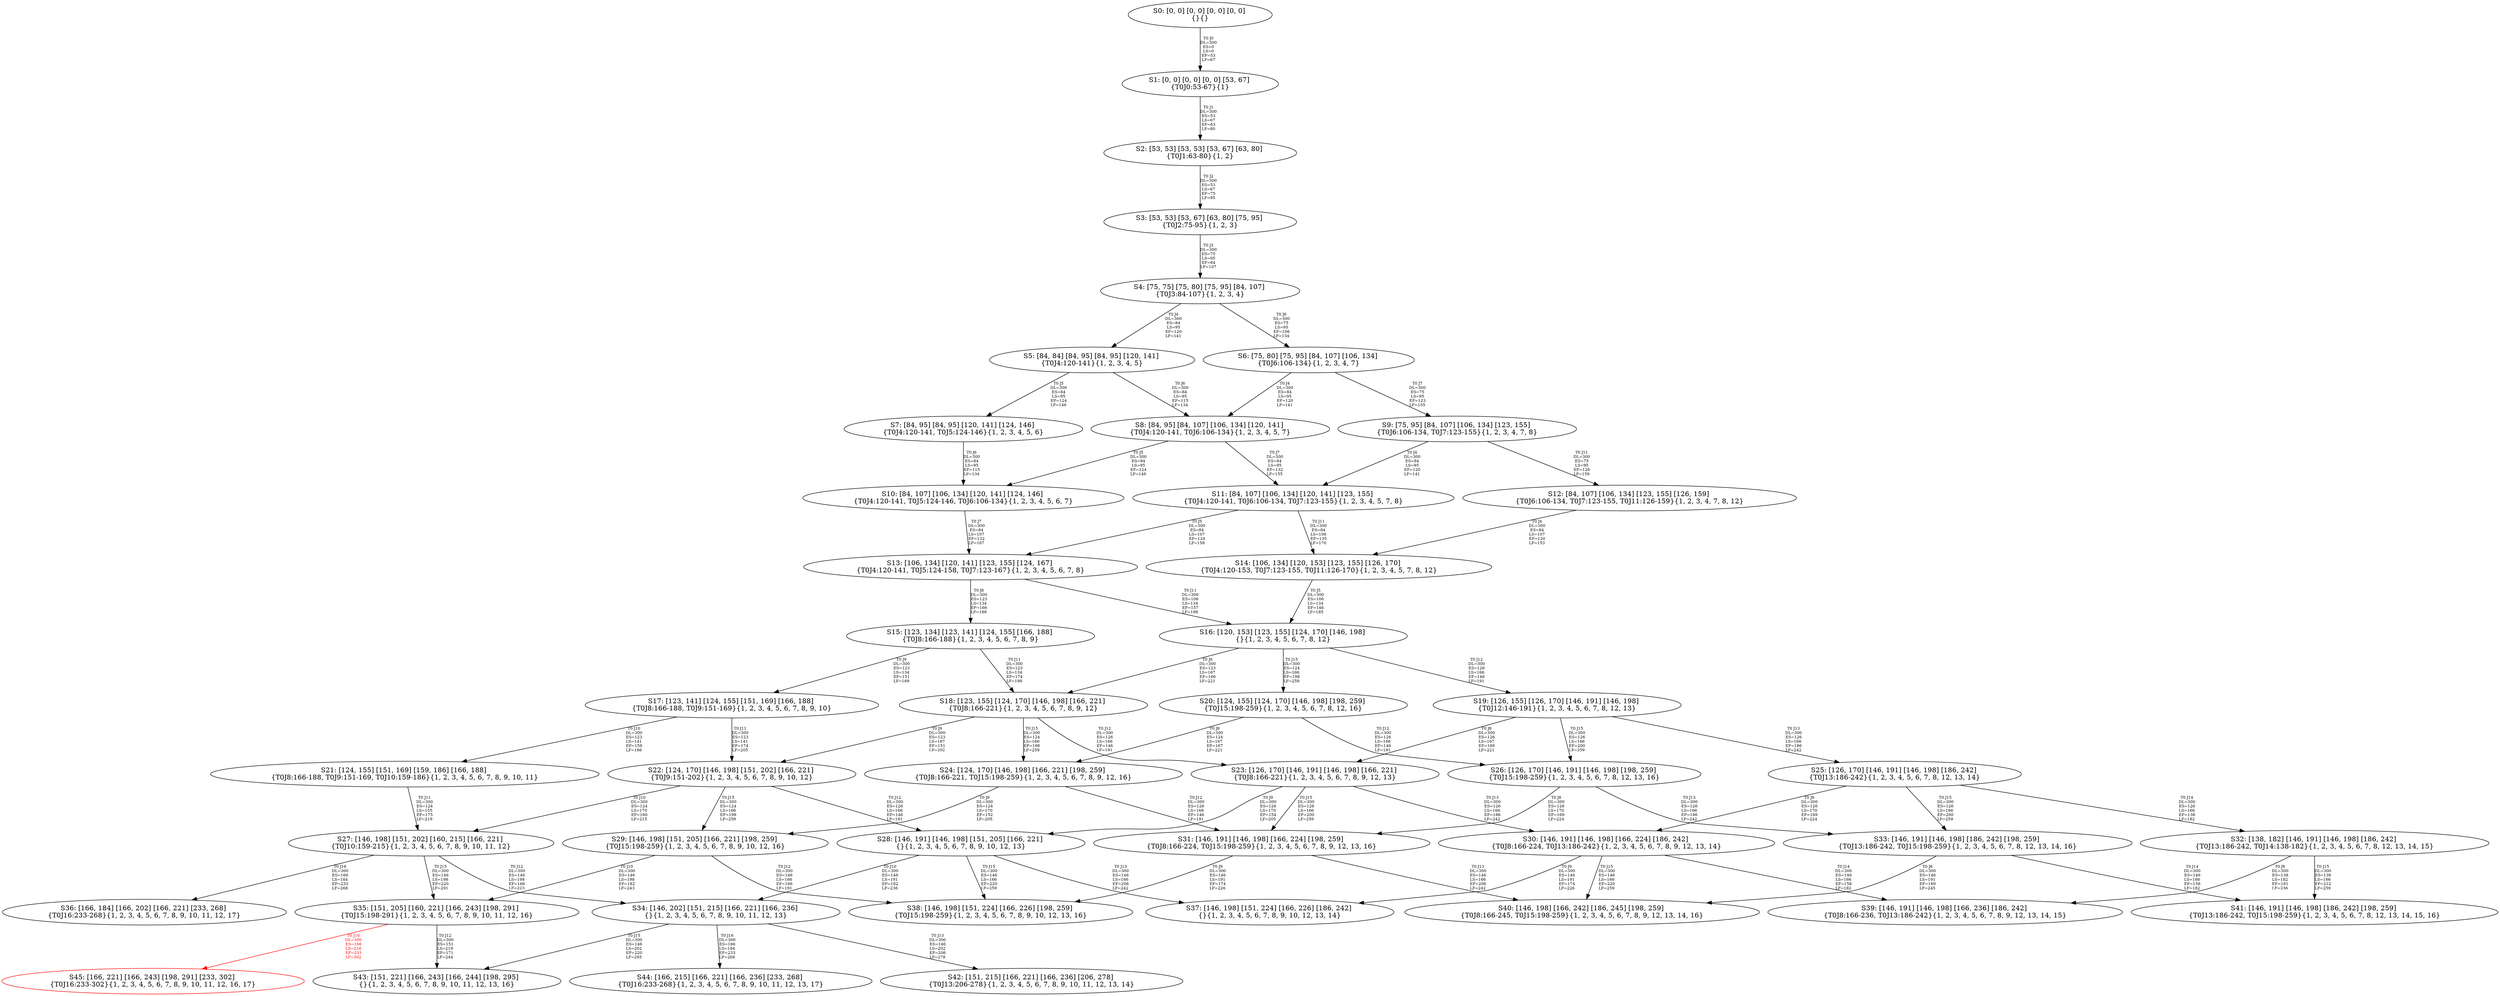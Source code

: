 digraph {
	S0[label="S0: [0, 0] [0, 0] [0, 0] [0, 0] \n{}{}"];
	S1[label="S1: [0, 0] [0, 0] [0, 0] [53, 67] \n{T0J0:53-67}{1}"];
	S2[label="S2: [53, 53] [53, 53] [53, 67] [63, 80] \n{T0J1:63-80}{1, 2}"];
	S3[label="S3: [53, 53] [53, 67] [63, 80] [75, 95] \n{T0J2:75-95}{1, 2, 3}"];
	S4[label="S4: [75, 75] [75, 80] [75, 95] [84, 107] \n{T0J3:84-107}{1, 2, 3, 4}"];
	S5[label="S5: [84, 84] [84, 95] [84, 95] [120, 141] \n{T0J4:120-141}{1, 2, 3, 4, 5}"];
	S6[label="S6: [75, 80] [75, 95] [84, 107] [106, 134] \n{T0J6:106-134}{1, 2, 3, 4, 7}"];
	S7[label="S7: [84, 95] [84, 95] [120, 141] [124, 146] \n{T0J4:120-141, T0J5:124-146}{1, 2, 3, 4, 5, 6}"];
	S8[label="S8: [84, 95] [84, 107] [106, 134] [120, 141] \n{T0J4:120-141, T0J6:106-134}{1, 2, 3, 4, 5, 7}"];
	S9[label="S9: [75, 95] [84, 107] [106, 134] [123, 155] \n{T0J6:106-134, T0J7:123-155}{1, 2, 3, 4, 7, 8}"];
	S10[label="S10: [84, 107] [106, 134] [120, 141] [124, 146] \n{T0J4:120-141, T0J5:124-146, T0J6:106-134}{1, 2, 3, 4, 5, 6, 7}"];
	S11[label="S11: [84, 107] [106, 134] [120, 141] [123, 155] \n{T0J4:120-141, T0J6:106-134, T0J7:123-155}{1, 2, 3, 4, 5, 7, 8}"];
	S12[label="S12: [84, 107] [106, 134] [123, 155] [126, 159] \n{T0J6:106-134, T0J7:123-155, T0J11:126-159}{1, 2, 3, 4, 7, 8, 12}"];
	S13[label="S13: [106, 134] [120, 141] [123, 155] [124, 167] \n{T0J4:120-141, T0J5:124-158, T0J7:123-167}{1, 2, 3, 4, 5, 6, 7, 8}"];
	S14[label="S14: [106, 134] [120, 153] [123, 155] [126, 170] \n{T0J4:120-153, T0J7:123-155, T0J11:126-170}{1, 2, 3, 4, 5, 7, 8, 12}"];
	S15[label="S15: [123, 134] [123, 141] [124, 155] [166, 188] \n{T0J8:166-188}{1, 2, 3, 4, 5, 6, 7, 8, 9}"];
	S16[label="S16: [120, 153] [123, 155] [124, 170] [146, 198] \n{}{1, 2, 3, 4, 5, 6, 7, 8, 12}"];
	S17[label="S17: [123, 141] [124, 155] [151, 169] [166, 188] \n{T0J8:166-188, T0J9:151-169}{1, 2, 3, 4, 5, 6, 7, 8, 9, 10}"];
	S18[label="S18: [123, 155] [124, 170] [146, 198] [166, 221] \n{T0J8:166-221}{1, 2, 3, 4, 5, 6, 7, 8, 9, 12}"];
	S19[label="S19: [126, 155] [126, 170] [146, 191] [146, 198] \n{T0J12:146-191}{1, 2, 3, 4, 5, 6, 7, 8, 12, 13}"];
	S20[label="S20: [124, 155] [124, 170] [146, 198] [198, 259] \n{T0J15:198-259}{1, 2, 3, 4, 5, 6, 7, 8, 12, 16}"];
	S21[label="S21: [124, 155] [151, 169] [159, 186] [166, 188] \n{T0J8:166-188, T0J9:151-169, T0J10:159-186}{1, 2, 3, 4, 5, 6, 7, 8, 9, 10, 11}"];
	S22[label="S22: [124, 170] [146, 198] [151, 202] [166, 221] \n{T0J9:151-202}{1, 2, 3, 4, 5, 6, 7, 8, 9, 10, 12}"];
	S23[label="S23: [126, 170] [146, 191] [146, 198] [166, 221] \n{T0J8:166-221}{1, 2, 3, 4, 5, 6, 7, 8, 9, 12, 13}"];
	S24[label="S24: [124, 170] [146, 198] [166, 221] [198, 259] \n{T0J8:166-221, T0J15:198-259}{1, 2, 3, 4, 5, 6, 7, 8, 9, 12, 16}"];
	S25[label="S25: [126, 170] [146, 191] [146, 198] [186, 242] \n{T0J13:186-242}{1, 2, 3, 4, 5, 6, 7, 8, 12, 13, 14}"];
	S26[label="S26: [126, 170] [146, 191] [146, 198] [198, 259] \n{T0J15:198-259}{1, 2, 3, 4, 5, 6, 7, 8, 12, 13, 16}"];
	S27[label="S27: [146, 198] [151, 202] [160, 215] [166, 221] \n{T0J10:159-215}{1, 2, 3, 4, 5, 6, 7, 8, 9, 10, 11, 12}"];
	S28[label="S28: [146, 191] [146, 198] [151, 205] [166, 221] \n{}{1, 2, 3, 4, 5, 6, 7, 8, 9, 10, 12, 13}"];
	S29[label="S29: [146, 198] [151, 205] [166, 221] [198, 259] \n{T0J15:198-259}{1, 2, 3, 4, 5, 6, 7, 8, 9, 10, 12, 16}"];
	S30[label="S30: [146, 191] [146, 198] [166, 224] [186, 242] \n{T0J8:166-224, T0J13:186-242}{1, 2, 3, 4, 5, 6, 7, 8, 9, 12, 13, 14}"];
	S31[label="S31: [146, 191] [146, 198] [166, 224] [198, 259] \n{T0J8:166-224, T0J15:198-259}{1, 2, 3, 4, 5, 6, 7, 8, 9, 12, 13, 16}"];
	S32[label="S32: [138, 182] [146, 191] [146, 198] [186, 242] \n{T0J13:186-242, T0J14:138-182}{1, 2, 3, 4, 5, 6, 7, 8, 12, 13, 14, 15}"];
	S33[label="S33: [146, 191] [146, 198] [186, 242] [198, 259] \n{T0J13:186-242, T0J15:198-259}{1, 2, 3, 4, 5, 6, 7, 8, 12, 13, 14, 16}"];
	S34[label="S34: [146, 202] [151, 215] [166, 221] [166, 236] \n{}{1, 2, 3, 4, 5, 6, 7, 8, 9, 10, 11, 12, 13}"];
	S35[label="S35: [151, 205] [160, 221] [166, 243] [198, 291] \n{T0J15:198-291}{1, 2, 3, 4, 5, 6, 7, 8, 9, 10, 11, 12, 16}"];
	S36[label="S36: [166, 184] [166, 202] [166, 221] [233, 268] \n{T0J16:233-268}{1, 2, 3, 4, 5, 6, 7, 8, 9, 10, 11, 12, 17}"];
	S37[label="S37: [146, 198] [151, 224] [166, 226] [186, 242] \n{}{1, 2, 3, 4, 5, 6, 7, 8, 9, 10, 12, 13, 14}"];
	S38[label="S38: [146, 198] [151, 224] [166, 226] [198, 259] \n{T0J15:198-259}{1, 2, 3, 4, 5, 6, 7, 8, 9, 10, 12, 13, 16}"];
	S39[label="S39: [146, 191] [146, 198] [166, 236] [186, 242] \n{T0J8:166-236, T0J13:186-242}{1, 2, 3, 4, 5, 6, 7, 8, 9, 12, 13, 14, 15}"];
	S40[label="S40: [146, 198] [166, 242] [186, 245] [198, 259] \n{T0J8:166-245, T0J15:198-259}{1, 2, 3, 4, 5, 6, 7, 8, 9, 12, 13, 14, 16}"];
	S41[label="S41: [146, 191] [146, 198] [186, 242] [198, 259] \n{T0J13:186-242, T0J15:198-259}{1, 2, 3, 4, 5, 6, 7, 8, 12, 13, 14, 15, 16}"];
	S42[label="S42: [151, 215] [166, 221] [166, 236] [206, 278] \n{T0J13:206-278}{1, 2, 3, 4, 5, 6, 7, 8, 9, 10, 11, 12, 13, 14}"];
	S43[label="S43: [151, 221] [166, 243] [166, 244] [198, 295] \n{}{1, 2, 3, 4, 5, 6, 7, 8, 9, 10, 11, 12, 13, 16}"];
	S44[label="S44: [166, 215] [166, 221] [166, 236] [233, 268] \n{T0J16:233-268}{1, 2, 3, 4, 5, 6, 7, 8, 9, 10, 11, 12, 13, 17}"];
	S45[label="S45: [166, 221] [166, 243] [198, 291] [233, 302] \n{T0J16:233-302}{1, 2, 3, 4, 5, 6, 7, 8, 9, 10, 11, 12, 16, 17}"];
	S0 -> S1[label="T0 J0\nDL=300\nES=0\nLS=0\nEF=53\nLF=67",fontsize=8];
	S1 -> S2[label="T0 J1\nDL=300\nES=53\nLS=67\nEF=63\nLF=80",fontsize=8];
	S2 -> S3[label="T0 J2\nDL=300\nES=53\nLS=67\nEF=75\nLF=95",fontsize=8];
	S3 -> S4[label="T0 J3\nDL=300\nES=75\nLS=95\nEF=84\nLF=107",fontsize=8];
	S4 -> S5[label="T0 J4\nDL=300\nES=84\nLS=95\nEF=120\nLF=141",fontsize=8];
	S4 -> S6[label="T0 J6\nDL=300\nES=75\nLS=95\nEF=106\nLF=134",fontsize=8];
	S5 -> S7[label="T0 J5\nDL=300\nES=84\nLS=95\nEF=124\nLF=146",fontsize=8];
	S5 -> S8[label="T0 J6\nDL=300\nES=84\nLS=95\nEF=115\nLF=134",fontsize=8];
	S6 -> S8[label="T0 J4\nDL=300\nES=84\nLS=95\nEF=120\nLF=141",fontsize=8];
	S6 -> S9[label="T0 J7\nDL=300\nES=75\nLS=95\nEF=123\nLF=155",fontsize=8];
	S7 -> S10[label="T0 J6\nDL=300\nES=84\nLS=95\nEF=115\nLF=134",fontsize=8];
	S8 -> S10[label="T0 J5\nDL=300\nES=84\nLS=95\nEF=124\nLF=146",fontsize=8];
	S8 -> S11[label="T0 J7\nDL=300\nES=84\nLS=95\nEF=132\nLF=155",fontsize=8];
	S9 -> S11[label="T0 J4\nDL=300\nES=84\nLS=95\nEF=120\nLF=141",fontsize=8];
	S9 -> S12[label="T0 J11\nDL=300\nES=75\nLS=95\nEF=126\nLF=159",fontsize=8];
	S10 -> S13[label="T0 J7\nDL=300\nES=84\nLS=107\nEF=132\nLF=167",fontsize=8];
	S11 -> S13[label="T0 J5\nDL=300\nES=84\nLS=107\nEF=124\nLF=158",fontsize=8];
	S11 -> S14[label="T0 J11\nDL=300\nES=84\nLS=106\nEF=135\nLF=170",fontsize=8];
	S12 -> S14[label="T0 J4\nDL=300\nES=84\nLS=107\nEF=120\nLF=153",fontsize=8];
	S13 -> S15[label="T0 J8\nDL=300\nES=123\nLS=134\nEF=166\nLF=188",fontsize=8];
	S13 -> S16[label="T0 J11\nDL=300\nES=106\nLS=134\nEF=157\nLF=198",fontsize=8];
	S14 -> S16[label="T0 J5\nDL=300\nES=106\nLS=134\nEF=146\nLF=185",fontsize=8];
	S15 -> S17[label="T0 J9\nDL=300\nES=123\nLS=134\nEF=151\nLF=169",fontsize=8];
	S15 -> S18[label="T0 J11\nDL=300\nES=123\nLS=134\nEF=174\nLF=198",fontsize=8];
	S16 -> S18[label="T0 J8\nDL=300\nES=123\nLS=167\nEF=166\nLF=221",fontsize=8];
	S16 -> S19[label="T0 J12\nDL=300\nES=126\nLS=166\nEF=146\nLF=191",fontsize=8];
	S16 -> S20[label="T0 J15\nDL=300\nES=124\nLS=166\nEF=198\nLF=259",fontsize=8];
	S17 -> S21[label="T0 J10\nDL=300\nES=123\nLS=141\nEF=159\nLF=186",fontsize=8];
	S17 -> S22[label="T0 J11\nDL=300\nES=123\nLS=141\nEF=174\nLF=205",fontsize=8];
	S18 -> S22[label="T0 J9\nDL=300\nES=123\nLS=167\nEF=151\nLF=202",fontsize=8];
	S18 -> S23[label="T0 J12\nDL=300\nES=126\nLS=166\nEF=146\nLF=191",fontsize=8];
	S18 -> S24[label="T0 J15\nDL=300\nES=124\nLS=166\nEF=198\nLF=259",fontsize=8];
	S19 -> S23[label="T0 J8\nDL=300\nES=126\nLS=167\nEF=169\nLF=221",fontsize=8];
	S19 -> S25[label="T0 J13\nDL=300\nES=126\nLS=166\nEF=186\nLF=242",fontsize=8];
	S19 -> S26[label="T0 J15\nDL=300\nES=126\nLS=166\nEF=200\nLF=259",fontsize=8];
	S20 -> S24[label="T0 J8\nDL=300\nES=124\nLS=167\nEF=167\nLF=221",fontsize=8];
	S20 -> S26[label="T0 J12\nDL=300\nES=126\nLS=166\nEF=146\nLF=191",fontsize=8];
	S21 -> S27[label="T0 J11\nDL=300\nES=124\nLS=155\nEF=175\nLF=219",fontsize=8];
	S22 -> S27[label="T0 J10\nDL=300\nES=124\nLS=170\nEF=160\nLF=215",fontsize=8];
	S22 -> S28[label="T0 J12\nDL=300\nES=126\nLS=166\nEF=146\nLF=191",fontsize=8];
	S22 -> S29[label="T0 J15\nDL=300\nES=124\nLS=166\nEF=198\nLF=259",fontsize=8];
	S23 -> S28[label="T0 J9\nDL=300\nES=126\nLS=170\nEF=154\nLF=205",fontsize=8];
	S23 -> S30[label="T0 J13\nDL=300\nES=126\nLS=166\nEF=186\nLF=242",fontsize=8];
	S23 -> S31[label="T0 J15\nDL=300\nES=126\nLS=166\nEF=200\nLF=259",fontsize=8];
	S24 -> S29[label="T0 J9\nDL=300\nES=124\nLS=170\nEF=152\nLF=205",fontsize=8];
	S24 -> S31[label="T0 J12\nDL=300\nES=126\nLS=166\nEF=146\nLF=191",fontsize=8];
	S25 -> S30[label="T0 J8\nDL=300\nES=126\nLS=170\nEF=169\nLF=224",fontsize=8];
	S25 -> S32[label="T0 J14\nDL=300\nES=126\nLS=166\nEF=138\nLF=182",fontsize=8];
	S25 -> S33[label="T0 J15\nDL=300\nES=126\nLS=166\nEF=200\nLF=259",fontsize=8];
	S26 -> S31[label="T0 J8\nDL=300\nES=126\nLS=170\nEF=169\nLF=224",fontsize=8];
	S26 -> S33[label="T0 J13\nDL=300\nES=126\nLS=166\nEF=186\nLF=242",fontsize=8];
	S27 -> S34[label="T0 J12\nDL=300\nES=146\nLS=198\nEF=166\nLF=223",fontsize=8];
	S27 -> S35[label="T0 J15\nDL=300\nES=146\nLS=198\nEF=220\nLF=291",fontsize=8];
	S27 -> S36[label="T0 J16\nDL=300\nES=166\nLS=184\nEF=233\nLF=268",fontsize=8];
	S28 -> S34[label="T0 J10\nDL=300\nES=146\nLS=191\nEF=182\nLF=236",fontsize=8];
	S28 -> S37[label="T0 J13\nDL=300\nES=146\nLS=166\nEF=206\nLF=242",fontsize=8];
	S28 -> S38[label="T0 J15\nDL=300\nES=146\nLS=166\nEF=220\nLF=259",fontsize=8];
	S29 -> S35[label="T0 J10\nDL=300\nES=146\nLS=198\nEF=182\nLF=243",fontsize=8];
	S29 -> S38[label="T0 J12\nDL=300\nES=146\nLS=166\nEF=166\nLF=191",fontsize=8];
	S30 -> S37[label="T0 J9\nDL=300\nES=146\nLS=191\nEF=174\nLF=226",fontsize=8];
	S30 -> S39[label="T0 J14\nDL=300\nES=146\nLS=166\nEF=158\nLF=182",fontsize=8];
	S30 -> S40[label="T0 J15\nDL=300\nES=146\nLS=166\nEF=220\nLF=259",fontsize=8];
	S31 -> S38[label="T0 J9\nDL=300\nES=146\nLS=191\nEF=174\nLF=226",fontsize=8];
	S31 -> S40[label="T0 J13\nDL=300\nES=146\nLS=166\nEF=206\nLF=242",fontsize=8];
	S32 -> S39[label="T0 J8\nDL=300\nES=138\nLS=182\nEF=181\nLF=236",fontsize=8];
	S32 -> S41[label="T0 J15\nDL=300\nES=138\nLS=166\nEF=212\nLF=259",fontsize=8];
	S33 -> S40[label="T0 J8\nDL=300\nES=146\nLS=191\nEF=189\nLF=245",fontsize=8];
	S33 -> S41[label="T0 J14\nDL=300\nES=146\nLS=166\nEF=158\nLF=182",fontsize=8];
	S34 -> S42[label="T0 J13\nDL=300\nES=146\nLS=202\nEF=206\nLF=278",fontsize=8];
	S34 -> S43[label="T0 J15\nDL=300\nES=146\nLS=202\nEF=220\nLF=295",fontsize=8];
	S34 -> S44[label="T0 J16\nDL=300\nES=166\nLS=184\nEF=233\nLF=268",fontsize=8];
	S35 -> S43[label="T0 J12\nDL=300\nES=151\nLS=219\nEF=171\nLF=244",fontsize=8];
	S35 -> S45[label="T0 J16\nDL=300\nES=166\nLS=218\nEF=233\nLF=302",color=Red,fontcolor=Red,fontsize=8];
S45[color=Red];
}
